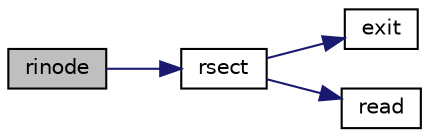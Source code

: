 digraph "rinode"
{
 // LATEX_PDF_SIZE
  edge [fontname="Helvetica",fontsize="10",labelfontname="Helvetica",labelfontsize="10"];
  node [fontname="Helvetica",fontsize="10",shape=record];
  rankdir="LR";
  Node1 [label="rinode",height=0.2,width=0.4,color="black", fillcolor="grey75", style="filled", fontcolor="black",tooltip=" "];
  Node1 -> Node2 [color="midnightblue",fontsize="10",style="solid",fontname="Helvetica"];
  Node2 [label="rsect",height=0.2,width=0.4,color="black", fillcolor="white", style="filled",URL="$d7/d1f/mkfs_8c.html#a22ea835ad23cd716a962f30e4882ee80",tooltip=" "];
  Node2 -> Node3 [color="midnightblue",fontsize="10",style="solid",fontname="Helvetica"];
  Node3 [label="exit",height=0.2,width=0.4,color="black", fillcolor="white", style="filled",URL="$d5/d64/defs_8h.html#aaf98ef7cdde3a0dfb2e49919de3298b1",tooltip=" "];
  Node2 -> Node4 [color="midnightblue",fontsize="10",style="solid",fontname="Helvetica"];
  Node4 [label="read",height=0.2,width=0.4,color="black", fillcolor="white", style="filled",URL="$d8/ddb/user_8h.html#a2d73522d6354b8a141ecfaa9585a0c77",tooltip=" "];
}
